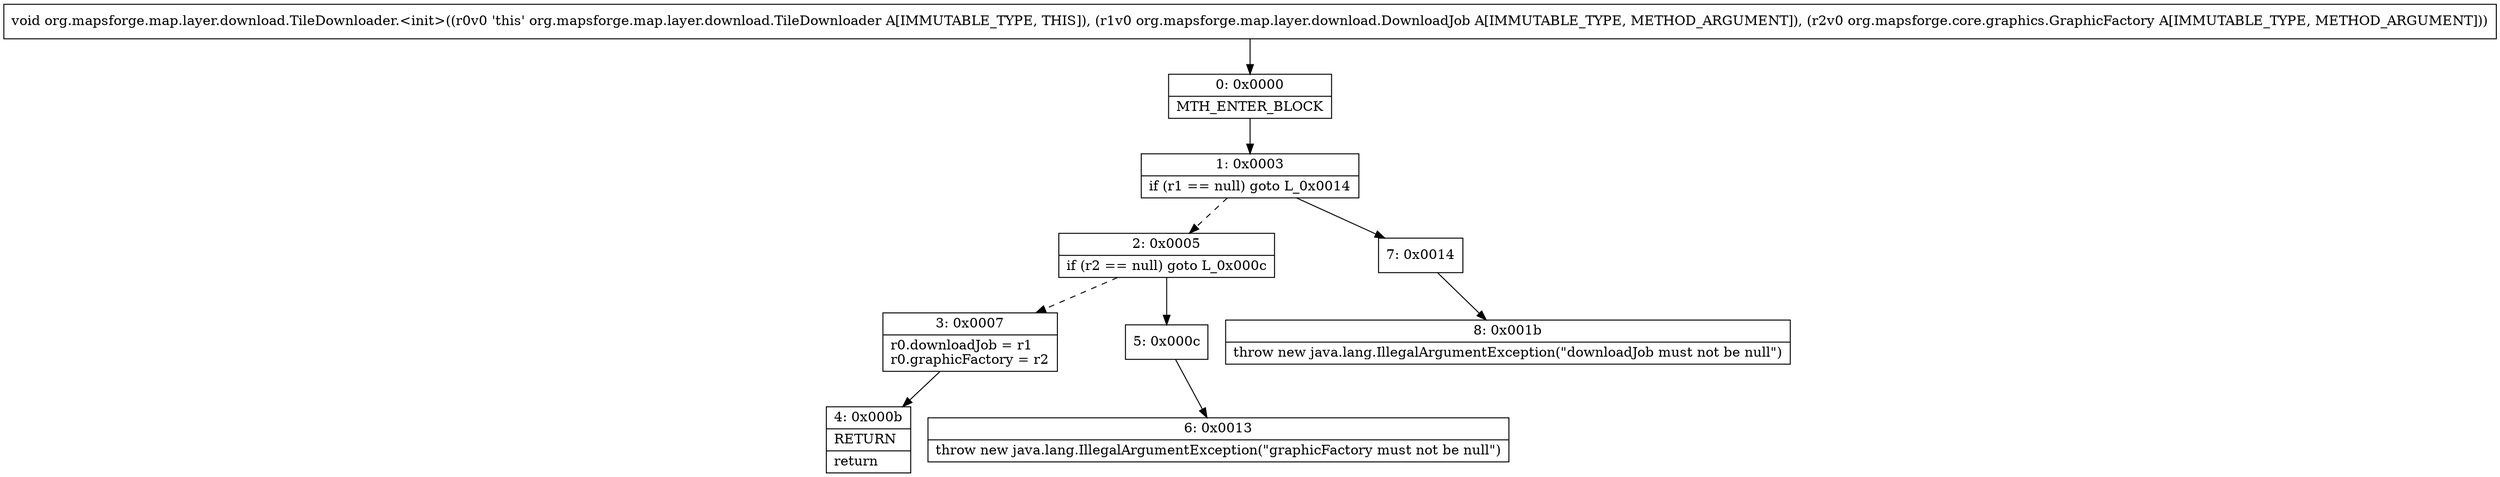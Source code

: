 digraph "CFG fororg.mapsforge.map.layer.download.TileDownloader.\<init\>(Lorg\/mapsforge\/map\/layer\/download\/DownloadJob;Lorg\/mapsforge\/core\/graphics\/GraphicFactory;)V" {
Node_0 [shape=record,label="{0\:\ 0x0000|MTH_ENTER_BLOCK\l}"];
Node_1 [shape=record,label="{1\:\ 0x0003|if (r1 == null) goto L_0x0014\l}"];
Node_2 [shape=record,label="{2\:\ 0x0005|if (r2 == null) goto L_0x000c\l}"];
Node_3 [shape=record,label="{3\:\ 0x0007|r0.downloadJob = r1\lr0.graphicFactory = r2\l}"];
Node_4 [shape=record,label="{4\:\ 0x000b|RETURN\l|return\l}"];
Node_5 [shape=record,label="{5\:\ 0x000c}"];
Node_6 [shape=record,label="{6\:\ 0x0013|throw new java.lang.IllegalArgumentException(\"graphicFactory must not be null\")\l}"];
Node_7 [shape=record,label="{7\:\ 0x0014}"];
Node_8 [shape=record,label="{8\:\ 0x001b|throw new java.lang.IllegalArgumentException(\"downloadJob must not be null\")\l}"];
MethodNode[shape=record,label="{void org.mapsforge.map.layer.download.TileDownloader.\<init\>((r0v0 'this' org.mapsforge.map.layer.download.TileDownloader A[IMMUTABLE_TYPE, THIS]), (r1v0 org.mapsforge.map.layer.download.DownloadJob A[IMMUTABLE_TYPE, METHOD_ARGUMENT]), (r2v0 org.mapsforge.core.graphics.GraphicFactory A[IMMUTABLE_TYPE, METHOD_ARGUMENT])) }"];
MethodNode -> Node_0;
Node_0 -> Node_1;
Node_1 -> Node_2[style=dashed];
Node_1 -> Node_7;
Node_2 -> Node_3[style=dashed];
Node_2 -> Node_5;
Node_3 -> Node_4;
Node_5 -> Node_6;
Node_7 -> Node_8;
}

